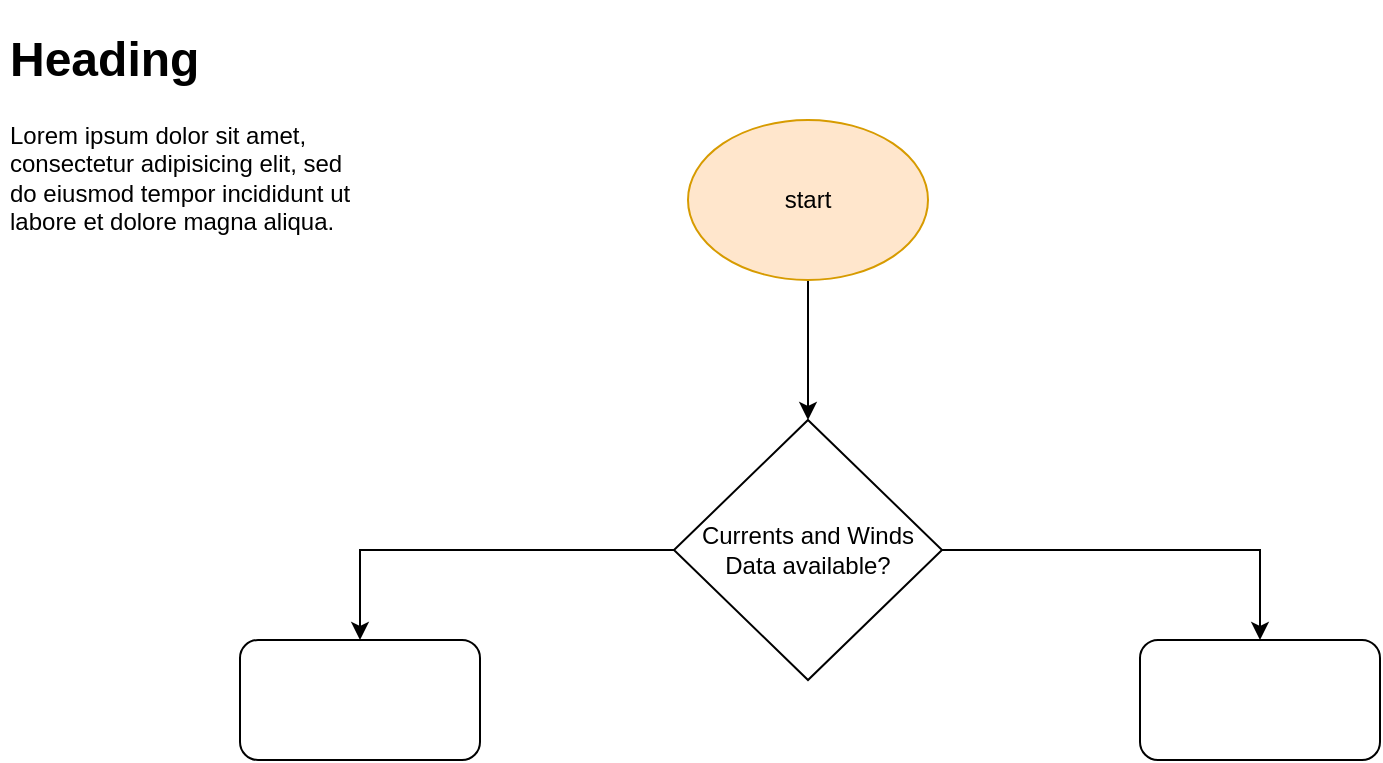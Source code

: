 <mxfile version="22.0.0" type="github">
  <diagram name="Page-1" id="GoSRVR4qmbdzTxvfHTVG">
    <mxGraphModel dx="863" dy="551" grid="1" gridSize="10" guides="1" tooltips="1" connect="1" arrows="1" fold="1" page="1" pageScale="1" pageWidth="827" pageHeight="1169" math="0" shadow="0">
      <root>
        <mxCell id="0" />
        <mxCell id="1" parent="0" />
        <mxCell id="vE4YfjciCCc4MwVa9jjc-10" value="" style="edgeStyle=orthogonalEdgeStyle;rounded=0;orthogonalLoop=1;jettySize=auto;html=1;" edge="1" parent="1" source="vE4YfjciCCc4MwVa9jjc-8" target="vE4YfjciCCc4MwVa9jjc-9">
          <mxGeometry relative="1" as="geometry" />
        </mxCell>
        <mxCell id="vE4YfjciCCc4MwVa9jjc-8" value="start" style="ellipse;whiteSpace=wrap;html=1;fillColor=#ffe6cc;strokeColor=#d79b00;" vertex="1" parent="1">
          <mxGeometry x="354" y="60" width="120" height="80" as="geometry" />
        </mxCell>
        <mxCell id="vE4YfjciCCc4MwVa9jjc-12" value="" style="edgeStyle=orthogonalEdgeStyle;rounded=0;orthogonalLoop=1;jettySize=auto;html=1;entryX=0.5;entryY=0;entryDx=0;entryDy=0;" edge="1" parent="1" source="vE4YfjciCCc4MwVa9jjc-9" target="vE4YfjciCCc4MwVa9jjc-11">
          <mxGeometry relative="1" as="geometry">
            <Array as="points">
              <mxPoint x="640" y="275" />
            </Array>
          </mxGeometry>
        </mxCell>
        <mxCell id="vE4YfjciCCc4MwVa9jjc-9" value="Currents and Winds Data available?" style="rhombus;whiteSpace=wrap;html=1;" vertex="1" parent="1">
          <mxGeometry x="347" y="210" width="134" height="130" as="geometry" />
        </mxCell>
        <mxCell id="vE4YfjciCCc4MwVa9jjc-11" value="" style="rounded=1;whiteSpace=wrap;html=1;" vertex="1" parent="1">
          <mxGeometry x="580" y="320" width="120" height="60" as="geometry" />
        </mxCell>
        <mxCell id="vE4YfjciCCc4MwVa9jjc-13" value="" style="rounded=1;whiteSpace=wrap;html=1;" vertex="1" parent="1">
          <mxGeometry x="130" y="320" width="120" height="60" as="geometry" />
        </mxCell>
        <mxCell id="vE4YfjciCCc4MwVa9jjc-14" value="" style="edgeStyle=orthogonalEdgeStyle;rounded=0;orthogonalLoop=1;jettySize=auto;html=1;entryX=0.5;entryY=0;entryDx=0;entryDy=0;exitX=0;exitY=0.5;exitDx=0;exitDy=0;" edge="1" parent="1" source="vE4YfjciCCc4MwVa9jjc-9" target="vE4YfjciCCc4MwVa9jjc-13">
          <mxGeometry relative="1" as="geometry">
            <mxPoint x="491" y="285" as="sourcePoint" />
            <mxPoint x="650" y="330" as="targetPoint" />
            <Array as="points">
              <mxPoint x="190" y="275" />
            </Array>
          </mxGeometry>
        </mxCell>
        <mxCell id="vE4YfjciCCc4MwVa9jjc-15" value="&lt;h1&gt;Heading&lt;/h1&gt;&lt;p&gt;Lorem ipsum dolor sit amet, consectetur adipisicing elit, sed do eiusmod tempor incididunt ut labore et dolore magna aliqua.&lt;/p&gt;" style="text;html=1;strokeColor=none;fillColor=none;spacing=5;spacingTop=-20;whiteSpace=wrap;overflow=hidden;rounded=0;" vertex="1" parent="1">
          <mxGeometry x="10" y="10" width="190" height="120" as="geometry" />
        </mxCell>
      </root>
    </mxGraphModel>
  </diagram>
</mxfile>
